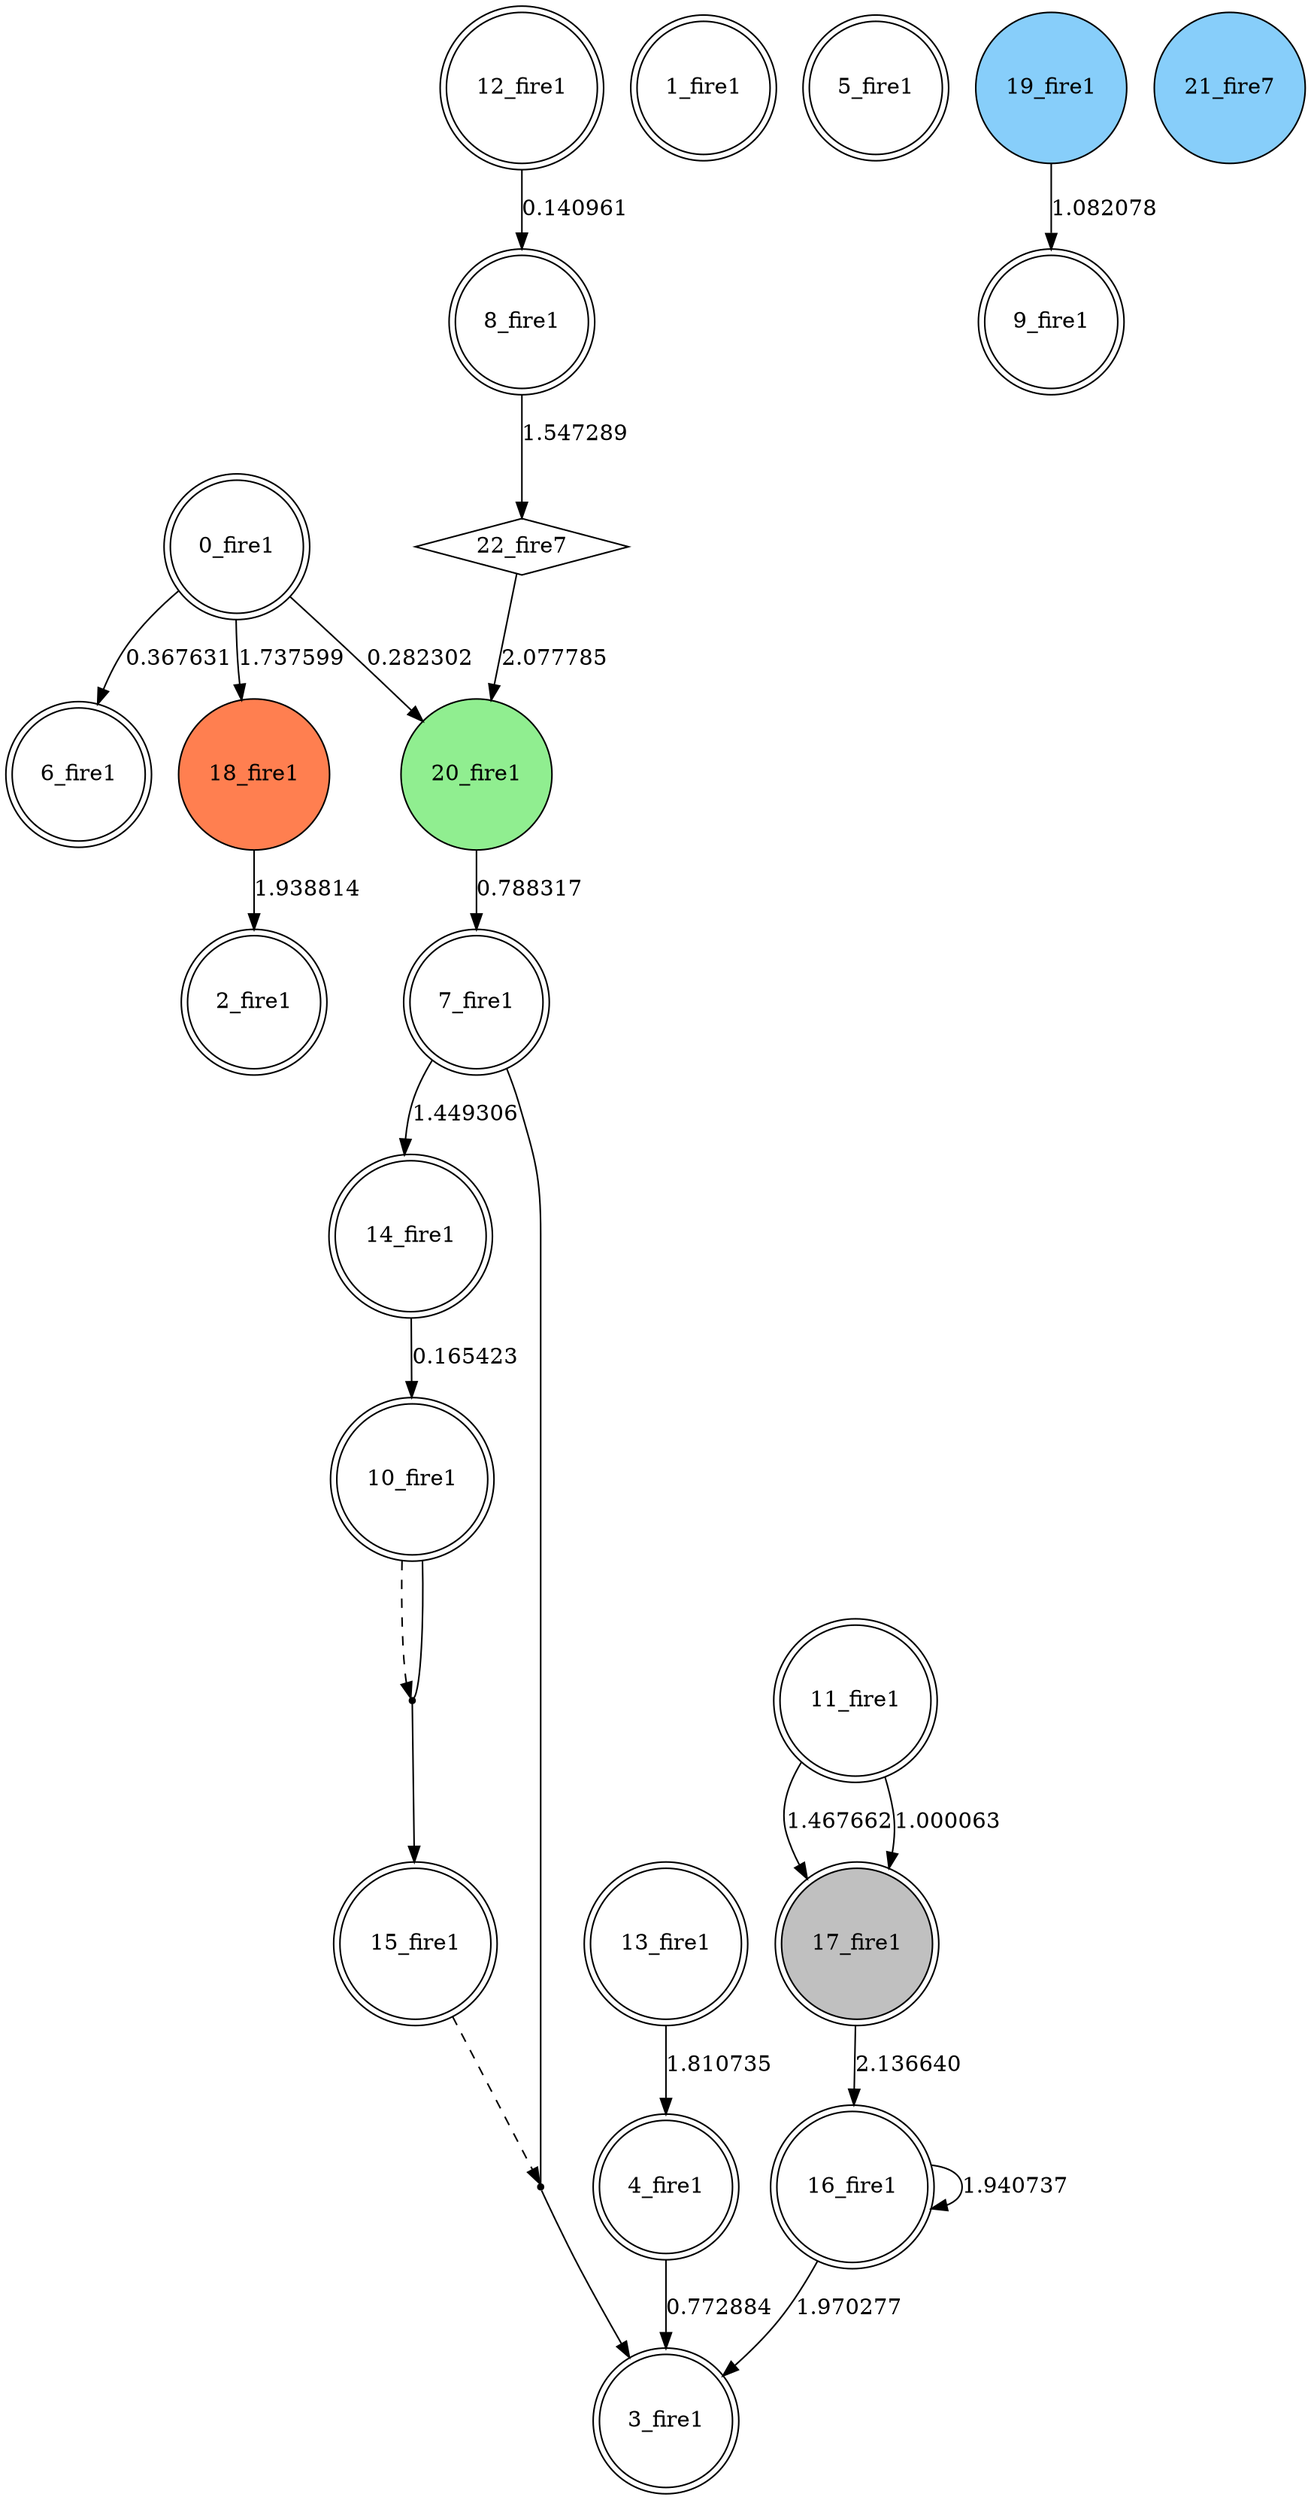 digraph G {
 node[shape = circle]
0 [label="0_fire1",shape=doublecircle]
1 [label="1_fire1",shape=doublecircle]
2 [label="2_fire1",shape=doublecircle]
3 [label="3_fire1",shape=doublecircle]
4 [label="4_fire1",shape=doublecircle]
5 [label="5_fire1",shape=doublecircle]
6 [label="6_fire1",shape=doublecircle]
7 [label="7_fire1",shape=doublecircle]
8 [label="8_fire1",shape=doublecircle]
9 [label="9_fire1",shape=doublecircle]
10 [label="10_fire1",shape=doublecircle]
11 [label="11_fire1",shape=doublecircle]
12 [label="12_fire1",shape=doublecircle]
13 [label="13_fire1",shape=doublecircle]
14 [label="14_fire1",shape=doublecircle]
15 [label="15_fire1",shape=doublecircle]
16 [label="16_fire1",shape=doublecircle]
17 [label="17_fire1",shape=doublecircle, style=filled, fillcolor=gray]
18 [label="18_fire1",style=filled, fillcolor=coral]
19 [label="19_fire1",style=filled, fillcolor=lightskyblue]
20 [label="20_fire1",style=filled, fillcolor=lightgreen]
21 [label="21_fire7",style=filled, fillcolor=lightskyblue]
22 [label="22_fire7",shape=diamond]
8 -> 22 [label="1.547289"]
23 [shape=point, label=""]
10 -> 23 [style=dashed] 
10 -> 23 [dir=none]
23 -> 15 
7 -> 14 [label="1.449306"]
14 -> 10 [label="0.165423"]
13 -> 4 [label="1.810735"]
17 -> 16 [label="2.136640"]
24 [shape=point, label=""]
15 -> 24 [style=dashed] 
7 -> 24 [dir=none]
24 -> 3 
16 -> 3 [label="1.970277"]
0 -> 20 [label="0.282302"]
16 -> 16 [label="1.940737"]
22 -> 20 [label="2.077785"]
18 -> 2 [label="1.938814"]
4 -> 3 [label="0.772884"]
20 -> 7 [label="0.788317"]
11 -> 17 [label="1.467662"]
0 -> 18 [label="1.737599"]
11 -> 17 [label="1.000063"]
0 -> 6 [label="0.367631"]
19 -> 9 [label="1.082078"]
12 -> 8 [label="0.140961"]
}
